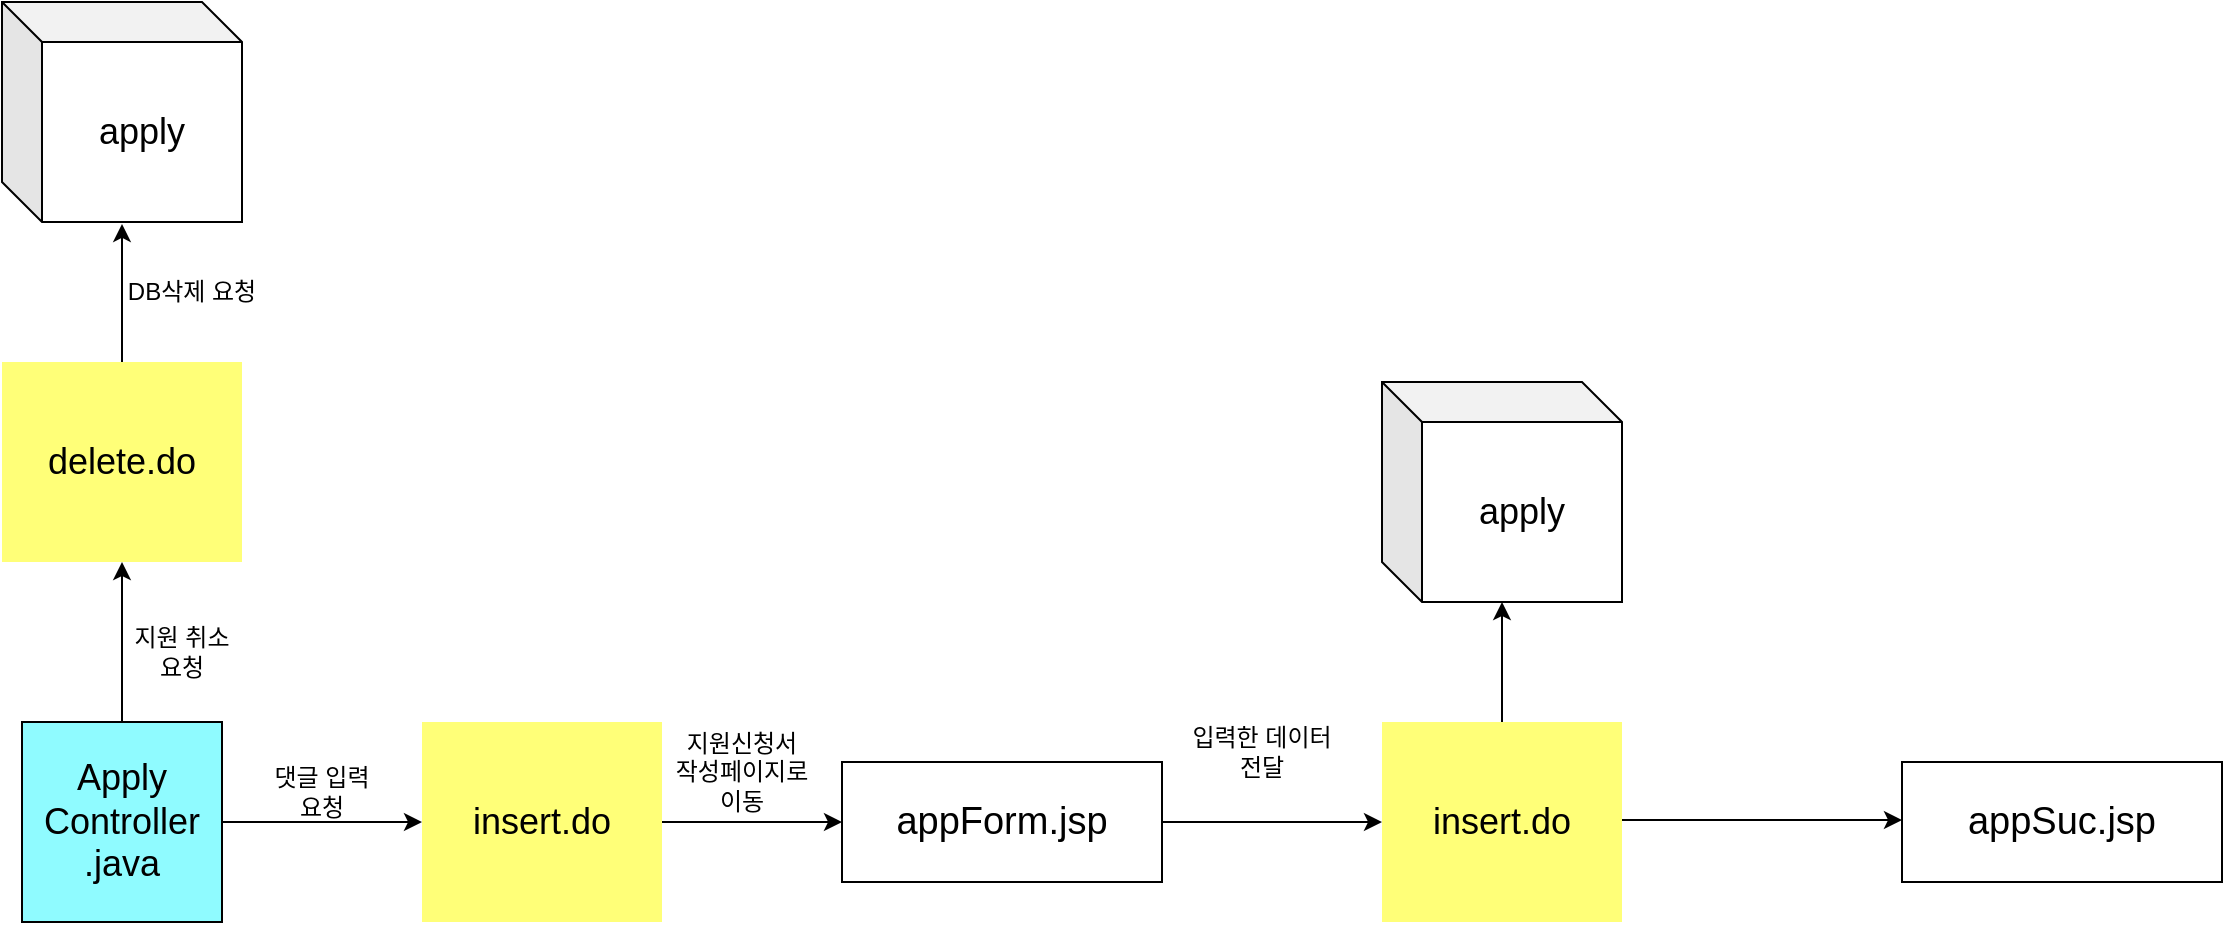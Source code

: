 <mxfile version="21.7.5" type="device">
  <diagram name="페이지-1" id="t2FTUH18fHwHQrfIcSvI">
    <mxGraphModel dx="1674" dy="1951" grid="1" gridSize="10" guides="1" tooltips="1" connect="1" arrows="1" fold="1" page="1" pageScale="1" pageWidth="827" pageHeight="1169" math="0" shadow="0">
      <root>
        <mxCell id="0" />
        <mxCell id="1" parent="0" />
        <mxCell id="4xMV8PPIrcROypzMh4nJ-6" style="edgeStyle=orthogonalEdgeStyle;rounded=0;orthogonalLoop=1;jettySize=auto;html=1;entryX=0;entryY=0.5;entryDx=0;entryDy=0;" edge="1" parent="1" source="4xMV8PPIrcROypzMh4nJ-2" target="4xMV8PPIrcROypzMh4nJ-3">
          <mxGeometry relative="1" as="geometry" />
        </mxCell>
        <mxCell id="4xMV8PPIrcROypzMh4nJ-7" style="edgeStyle=orthogonalEdgeStyle;rounded=0;orthogonalLoop=1;jettySize=auto;html=1;entryX=0.5;entryY=1;entryDx=0;entryDy=0;" edge="1" parent="1" source="4xMV8PPIrcROypzMh4nJ-2" target="4xMV8PPIrcROypzMh4nJ-4">
          <mxGeometry relative="1" as="geometry" />
        </mxCell>
        <mxCell id="4xMV8PPIrcROypzMh4nJ-2" value="&lt;font style=&quot;font-size: 18px;&quot;&gt;Apply&lt;br&gt;Controller&lt;br&gt;.java&lt;br&gt;&lt;/font&gt;" style="whiteSpace=wrap;html=1;aspect=fixed;fillColor=#8FFBFF;" vertex="1" parent="1">
          <mxGeometry x="370" y="290" width="100" height="100" as="geometry" />
        </mxCell>
        <mxCell id="4xMV8PPIrcROypzMh4nJ-21" style="edgeStyle=orthogonalEdgeStyle;rounded=0;orthogonalLoop=1;jettySize=auto;html=1;entryX=0;entryY=0.5;entryDx=0;entryDy=0;" edge="1" parent="1" source="4xMV8PPIrcROypzMh4nJ-3" target="4xMV8PPIrcROypzMh4nJ-20">
          <mxGeometry relative="1" as="geometry" />
        </mxCell>
        <mxCell id="4xMV8PPIrcROypzMh4nJ-3" value="&lt;span style=&quot;font-size: 18px;&quot;&gt;insert.do&lt;br&gt;&lt;/span&gt;" style="text;html=1;strokeColor=none;fillColor=#FFFF78;align=center;verticalAlign=middle;whiteSpace=wrap;rounded=0;" vertex="1" parent="1">
          <mxGeometry x="570" y="290" width="120" height="100" as="geometry" />
        </mxCell>
        <mxCell id="4xMV8PPIrcROypzMh4nJ-18" style="edgeStyle=orthogonalEdgeStyle;rounded=0;orthogonalLoop=1;jettySize=auto;html=1;entryX=0.5;entryY=1.009;entryDx=0;entryDy=0;entryPerimeter=0;" edge="1" parent="1" source="4xMV8PPIrcROypzMh4nJ-4">
          <mxGeometry relative="1" as="geometry">
            <mxPoint x="420" y="40.99" as="targetPoint" />
          </mxGeometry>
        </mxCell>
        <mxCell id="4xMV8PPIrcROypzMh4nJ-4" value="&lt;span style=&quot;font-size: 18px;&quot;&gt;delete.do&lt;br&gt;&lt;/span&gt;" style="text;html=1;strokeColor=none;fillColor=#FFFF78;align=center;verticalAlign=middle;whiteSpace=wrap;rounded=0;" vertex="1" parent="1">
          <mxGeometry x="360" y="110" width="120" height="100" as="geometry" />
        </mxCell>
        <mxCell id="4xMV8PPIrcROypzMh4nJ-9" value="댓글 입력요청" style="text;html=1;strokeColor=none;fillColor=none;align=center;verticalAlign=middle;whiteSpace=wrap;rounded=0;" vertex="1" parent="1">
          <mxGeometry x="490" y="310" width="60" height="30" as="geometry" />
        </mxCell>
        <mxCell id="4xMV8PPIrcROypzMh4nJ-10" value="지원 취소 요청" style="text;html=1;strokeColor=none;fillColor=none;align=center;verticalAlign=middle;whiteSpace=wrap;rounded=0;" vertex="1" parent="1">
          <mxGeometry x="420" y="240" width="60" height="30" as="geometry" />
        </mxCell>
        <mxCell id="4xMV8PPIrcROypzMh4nJ-11" value="&lt;span style=&quot;font-size: 18px;&quot;&gt;apply&lt;/span&gt;" style="shape=cube;whiteSpace=wrap;html=1;boundedLbl=1;backgroundOutline=1;darkOpacity=0.05;darkOpacity2=0.1;" vertex="1" parent="1">
          <mxGeometry x="1050" y="120" width="120" height="110" as="geometry" />
        </mxCell>
        <mxCell id="4xMV8PPIrcROypzMh4nJ-13" value="지원신청서 &lt;br&gt;작성페이지로 &lt;br&gt;이동" style="text;html=1;strokeColor=none;fillColor=none;align=center;verticalAlign=middle;whiteSpace=wrap;rounded=0;" vertex="1" parent="1">
          <mxGeometry x="690" y="300" width="80" height="30" as="geometry" />
        </mxCell>
        <mxCell id="4xMV8PPIrcROypzMh4nJ-19" value="DB삭제 요청" style="text;html=1;strokeColor=none;fillColor=none;align=center;verticalAlign=middle;whiteSpace=wrap;rounded=0;" vertex="1" parent="1">
          <mxGeometry x="420" y="60" width="70" height="30" as="geometry" />
        </mxCell>
        <mxCell id="4xMV8PPIrcROypzMh4nJ-25" style="edgeStyle=orthogonalEdgeStyle;rounded=0;orthogonalLoop=1;jettySize=auto;html=1;entryX=0;entryY=0.5;entryDx=0;entryDy=0;" edge="1" parent="1" source="4xMV8PPIrcROypzMh4nJ-20" target="4xMV8PPIrcROypzMh4nJ-24">
          <mxGeometry relative="1" as="geometry" />
        </mxCell>
        <mxCell id="4xMV8PPIrcROypzMh4nJ-20" value="&lt;span style=&quot;font-size: 19px;&quot;&gt;appForm.jsp&lt;/span&gt;" style="rounded=0;whiteSpace=wrap;html=1;" vertex="1" parent="1">
          <mxGeometry x="780" y="310" width="160" height="60" as="geometry" />
        </mxCell>
        <mxCell id="4xMV8PPIrcROypzMh4nJ-29" style="edgeStyle=orthogonalEdgeStyle;rounded=0;orthogonalLoop=1;jettySize=auto;html=1;" edge="1" parent="1" source="4xMV8PPIrcROypzMh4nJ-24" target="4xMV8PPIrcROypzMh4nJ-11">
          <mxGeometry relative="1" as="geometry" />
        </mxCell>
        <mxCell id="4xMV8PPIrcROypzMh4nJ-24" value="&lt;span style=&quot;font-size: 18px;&quot;&gt;insert.do&lt;br&gt;&lt;/span&gt;" style="text;html=1;strokeColor=none;fillColor=#FFFF78;align=center;verticalAlign=middle;whiteSpace=wrap;rounded=0;" vertex="1" parent="1">
          <mxGeometry x="1050" y="290" width="120" height="100" as="geometry" />
        </mxCell>
        <mxCell id="4xMV8PPIrcROypzMh4nJ-26" value="입력한 데이터 전달" style="text;html=1;strokeColor=none;fillColor=none;align=center;verticalAlign=middle;whiteSpace=wrap;rounded=0;" vertex="1" parent="1">
          <mxGeometry x="950" y="290" width="80" height="30" as="geometry" />
        </mxCell>
        <mxCell id="4xMV8PPIrcROypzMh4nJ-27" style="edgeStyle=orthogonalEdgeStyle;rounded=0;orthogonalLoop=1;jettySize=auto;html=1;entryX=0;entryY=0.5;entryDx=0;entryDy=0;" edge="1" parent="1">
          <mxGeometry relative="1" as="geometry">
            <mxPoint x="1200" y="339" as="sourcePoint" />
            <mxPoint x="1310" y="339" as="targetPoint" />
            <Array as="points">
              <mxPoint x="1170" y="339" />
              <mxPoint x="1170" y="339" />
            </Array>
          </mxGeometry>
        </mxCell>
        <mxCell id="4xMV8PPIrcROypzMh4nJ-28" value="&lt;span style=&quot;font-size: 19px;&quot;&gt;appSuc.jsp&lt;/span&gt;" style="rounded=0;whiteSpace=wrap;html=1;" vertex="1" parent="1">
          <mxGeometry x="1310" y="310" width="160" height="60" as="geometry" />
        </mxCell>
        <mxCell id="4xMV8PPIrcROypzMh4nJ-30" value="&lt;span style=&quot;font-size: 18px;&quot;&gt;apply&lt;/span&gt;" style="shape=cube;whiteSpace=wrap;html=1;boundedLbl=1;backgroundOutline=1;darkOpacity=0.05;darkOpacity2=0.1;" vertex="1" parent="1">
          <mxGeometry x="360" y="-70" width="120" height="110" as="geometry" />
        </mxCell>
      </root>
    </mxGraphModel>
  </diagram>
</mxfile>
